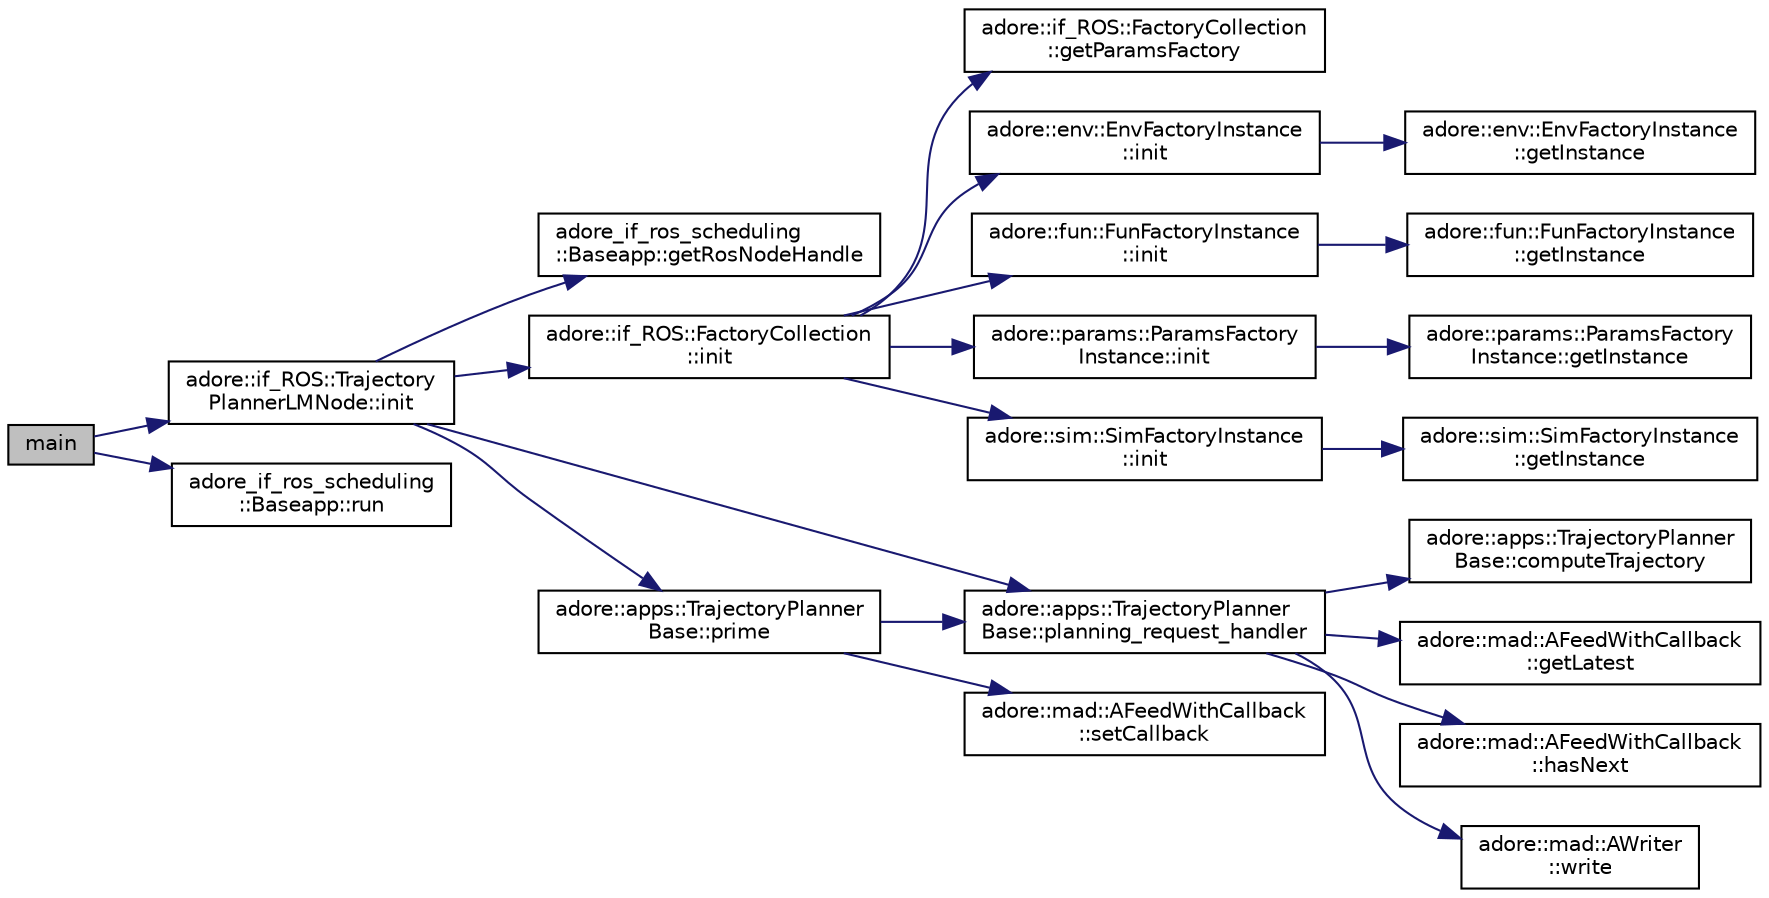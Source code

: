 digraph "main"
{
 // LATEX_PDF_SIZE
  edge [fontname="Helvetica",fontsize="10",labelfontname="Helvetica",labelfontsize="10"];
  node [fontname="Helvetica",fontsize="10",shape=record];
  rankdir="LR";
  Node1 [label="main",height=0.2,width=0.4,color="black", fillcolor="grey75", style="filled", fontcolor="black",tooltip=" "];
  Node1 -> Node2 [color="midnightblue",fontsize="10",style="solid",fontname="Helvetica"];
  Node2 [label="adore::if_ROS::Trajectory\lPlannerLMNode::init",height=0.2,width=0.4,color="black", fillcolor="white", style="filled",URL="$classadore_1_1if__ROS_1_1TrajectoryPlannerLMNode.html#a1ea5a0f2fb6c61f02b52465b428fca6c",tooltip=" "];
  Node2 -> Node3 [color="midnightblue",fontsize="10",style="solid",fontname="Helvetica"];
  Node3 [label="adore_if_ros_scheduling\l::Baseapp::getRosNodeHandle",height=0.2,width=0.4,color="black", fillcolor="white", style="filled",URL="$classadore__if__ros__scheduling_1_1Baseapp.html#a7792ee4aa6fd5c5c03d5f54b4c1f213a",tooltip=" "];
  Node2 -> Node4 [color="midnightblue",fontsize="10",style="solid",fontname="Helvetica"];
  Node4 [label="adore::if_ROS::FactoryCollection\l::init",height=0.2,width=0.4,color="black", fillcolor="white", style="filled",URL="$classadore_1_1if__ROS_1_1FactoryCollection.html#a07e53e57a417cf66c5d539a5e1bd590a",tooltip=" "];
  Node4 -> Node5 [color="midnightblue",fontsize="10",style="solid",fontname="Helvetica"];
  Node5 [label="adore::if_ROS::FactoryCollection\l::getParamsFactory",height=0.2,width=0.4,color="black", fillcolor="white", style="filled",URL="$classadore_1_1if__ROS_1_1FactoryCollection.html#ac102972d5592de7cdc76b059017628f9",tooltip=" "];
  Node4 -> Node6 [color="midnightblue",fontsize="10",style="solid",fontname="Helvetica"];
  Node6 [label="adore::env::EnvFactoryInstance\l::init",height=0.2,width=0.4,color="black", fillcolor="white", style="filled",URL="$classadore_1_1env_1_1EnvFactoryInstance.html#ab67767fc777387664b696bd78d2536ef",tooltip="Initialize private members of AllFactory."];
  Node6 -> Node7 [color="midnightblue",fontsize="10",style="solid",fontname="Helvetica"];
  Node7 [label="adore::env::EnvFactoryInstance\l::getInstance",height=0.2,width=0.4,color="black", fillcolor="white", style="filled",URL="$classadore_1_1env_1_1EnvFactoryInstance.html#a14835a4420fb827ba3809b94a96a7660",tooltip="Function to access singleton instance of the envFactory using magic static."];
  Node4 -> Node8 [color="midnightblue",fontsize="10",style="solid",fontname="Helvetica"];
  Node8 [label="adore::fun::FunFactoryInstance\l::init",height=0.2,width=0.4,color="black", fillcolor="white", style="filled",URL="$classadore_1_1fun_1_1FunFactoryInstance.html#a291c4c983548f85c633ae6409c7b5233",tooltip="Initialize private members of funFactory."];
  Node8 -> Node9 [color="midnightblue",fontsize="10",style="solid",fontname="Helvetica"];
  Node9 [label="adore::fun::FunFactoryInstance\l::getInstance",height=0.2,width=0.4,color="black", fillcolor="white", style="filled",URL="$classadore_1_1fun_1_1FunFactoryInstance.html#a0826e9a7ea3c70a3780115e6effbf746",tooltip="Function to access singleton instance of the funFactory using magic static."];
  Node4 -> Node10 [color="midnightblue",fontsize="10",style="solid",fontname="Helvetica"];
  Node10 [label="adore::params::ParamsFactory\lInstance::init",height=0.2,width=0.4,color="black", fillcolor="white", style="filled",URL="$classadore_1_1params_1_1ParamsFactoryInstance.html#ac6759c774ade5a97e47c056d1a136253",tooltip="Initialize private members of AllFactory."];
  Node10 -> Node11 [color="midnightblue",fontsize="10",style="solid",fontname="Helvetica"];
  Node11 [label="adore::params::ParamsFactory\lInstance::getInstance",height=0.2,width=0.4,color="black", fillcolor="white", style="filled",URL="$classadore_1_1params_1_1ParamsFactoryInstance.html#a59eae0e003d40b03f9db2d814ec2a3bf",tooltip="Function to access singleton instance of the AllFactory using magic static."];
  Node4 -> Node12 [color="midnightblue",fontsize="10",style="solid",fontname="Helvetica"];
  Node12 [label="adore::sim::SimFactoryInstance\l::init",height=0.2,width=0.4,color="black", fillcolor="white", style="filled",URL="$classadore_1_1sim_1_1SimFactoryInstance.html#ac891850728d65e5398216b2bb92f82f6",tooltip="Initialize private members of AllFactory."];
  Node12 -> Node13 [color="midnightblue",fontsize="10",style="solid",fontname="Helvetica"];
  Node13 [label="adore::sim::SimFactoryInstance\l::getInstance",height=0.2,width=0.4,color="black", fillcolor="white", style="filled",URL="$classadore_1_1sim_1_1SimFactoryInstance.html#a177ce78bb1c9675c9dd0370e5f31f749",tooltip="Function to access singleton instance of the AllFactory using magic static."];
  Node2 -> Node14 [color="midnightblue",fontsize="10",style="solid",fontname="Helvetica"];
  Node14 [label="adore::apps::TrajectoryPlanner\lBase::planning_request_handler",height=0.2,width=0.4,color="black", fillcolor="white", style="filled",URL="$classadore_1_1apps_1_1TrajectoryPlannerBase.html#afbe8921e9f6cde2f30108cc7e9a6d8c3",tooltip=" "];
  Node14 -> Node15 [color="midnightblue",fontsize="10",style="solid",fontname="Helvetica"];
  Node15 [label="adore::apps::TrajectoryPlanner\lBase::computeTrajectory",height=0.2,width=0.4,color="black", fillcolor="white", style="filled",URL="$classadore_1_1apps_1_1TrajectoryPlannerBase.html#a0280406edd56d5c77a454d740e446905",tooltip="override computeTrajectory with actual planning method"];
  Node14 -> Node16 [color="midnightblue",fontsize="10",style="solid",fontname="Helvetica"];
  Node16 [label="adore::mad::AFeedWithCallback\l::getLatest",height=0.2,width=0.4,color="black", fillcolor="white", style="filled",URL="$classadore_1_1mad_1_1AFeedWithCallback.html#ac1bfa28227e6aa550119003b3c76f9a0",tooltip=" "];
  Node14 -> Node17 [color="midnightblue",fontsize="10",style="solid",fontname="Helvetica"];
  Node17 [label="adore::mad::AFeedWithCallback\l::hasNext",height=0.2,width=0.4,color="black", fillcolor="white", style="filled",URL="$classadore_1_1mad_1_1AFeedWithCallback.html#a3976b45485468cf1737c7bab3ab234f3",tooltip=" "];
  Node14 -> Node18 [color="midnightblue",fontsize="10",style="solid",fontname="Helvetica"];
  Node18 [label="adore::mad::AWriter\l::write",height=0.2,width=0.4,color="black", fillcolor="white", style="filled",URL="$classadore_1_1mad_1_1AWriter.html#a1c22b1ccbd19c5f02f832831ca757f3b",tooltip=" "];
  Node2 -> Node19 [color="midnightblue",fontsize="10",style="solid",fontname="Helvetica"];
  Node19 [label="adore::apps::TrajectoryPlanner\lBase::prime",height=0.2,width=0.4,color="black", fillcolor="white", style="filled",URL="$classadore_1_1apps_1_1TrajectoryPlannerBase.html#a5237e4c59adc36a4c42e60dedabc62d8",tooltip=" "];
  Node19 -> Node14 [color="midnightblue",fontsize="10",style="solid",fontname="Helvetica"];
  Node19 -> Node20 [color="midnightblue",fontsize="10",style="solid",fontname="Helvetica"];
  Node20 [label="adore::mad::AFeedWithCallback\l::setCallback",height=0.2,width=0.4,color="black", fillcolor="white", style="filled",URL="$classadore_1_1mad_1_1AFeedWithCallback.html#abdb0da7f9eb2ae95dfceccd73ba4ce76",tooltip=" "];
  Node1 -> Node21 [color="midnightblue",fontsize="10",style="solid",fontname="Helvetica"];
  Node21 [label="adore_if_ros_scheduling\l::Baseapp::run",height=0.2,width=0.4,color="black", fillcolor="white", style="filled",URL="$classadore__if__ros__scheduling_1_1Baseapp.html#a201b2569600031e20ac44db3876d6298",tooltip=" "];
}
